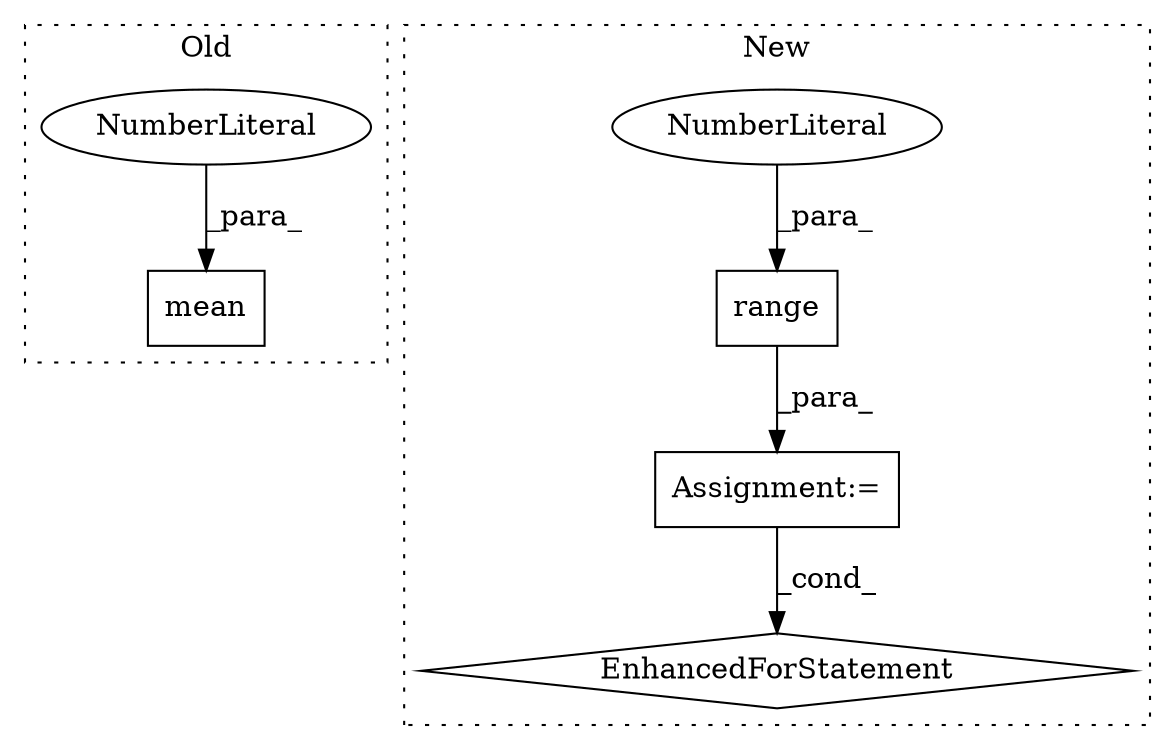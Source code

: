 digraph G {
subgraph cluster0 {
1 [label="mean" a="32" s="2303,2309" l="5,1" shape="box"];
6 [label="NumberLiteral" a="34" s="2308" l="1" shape="ellipse"];
label = "Old";
style="dotted";
}
subgraph cluster1 {
2 [label="range" a="32" s="2840,2857" l="6,1" shape="box"];
3 [label="Assignment:=" a="7" s="2775,2858" l="57,2" shape="box"];
4 [label="EnhancedForStatement" a="70" s="2775,2858" l="57,2" shape="diamond"];
5 [label="NumberLiteral" a="34" s="2846" l="1" shape="ellipse"];
label = "New";
style="dotted";
}
2 -> 3 [label="_para_"];
3 -> 4 [label="_cond_"];
5 -> 2 [label="_para_"];
6 -> 1 [label="_para_"];
}